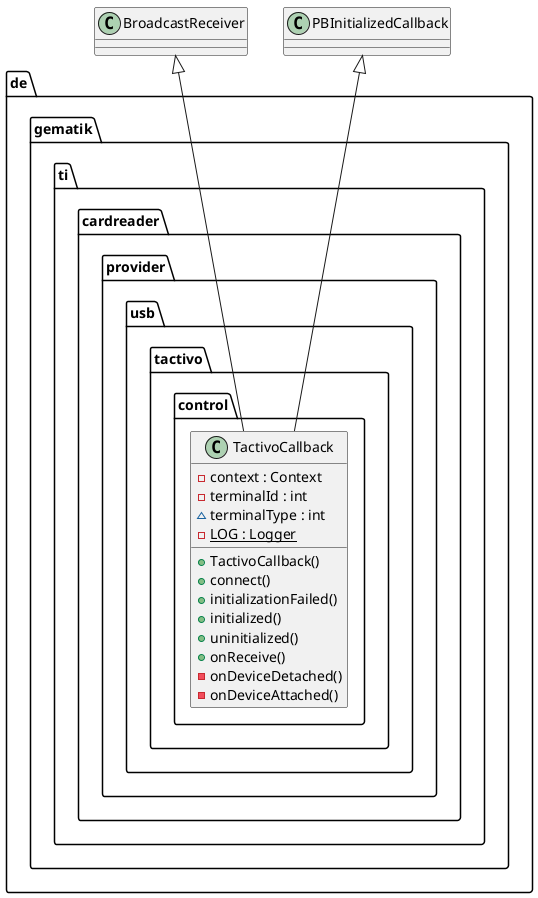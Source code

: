 @startuml


    package de.gematik.ti.cardreader.provider.usb.tactivo.control {
      class TactivoCallback {
          - context : Context
          - terminalId : int
          ~ terminalType : int
          {static} - LOG : Logger
          + TactivoCallback()
          + connect()
          + initializationFailed()
          + initialized()
          + uninitialized()
          + onReceive()
          - onDeviceDetached()
          - onDeviceAttached()
      }
    }

  TactivoCallback -up-|> PBInitializedCallback
  TactivoCallback -up-|> BroadcastReceiver

@enduml
